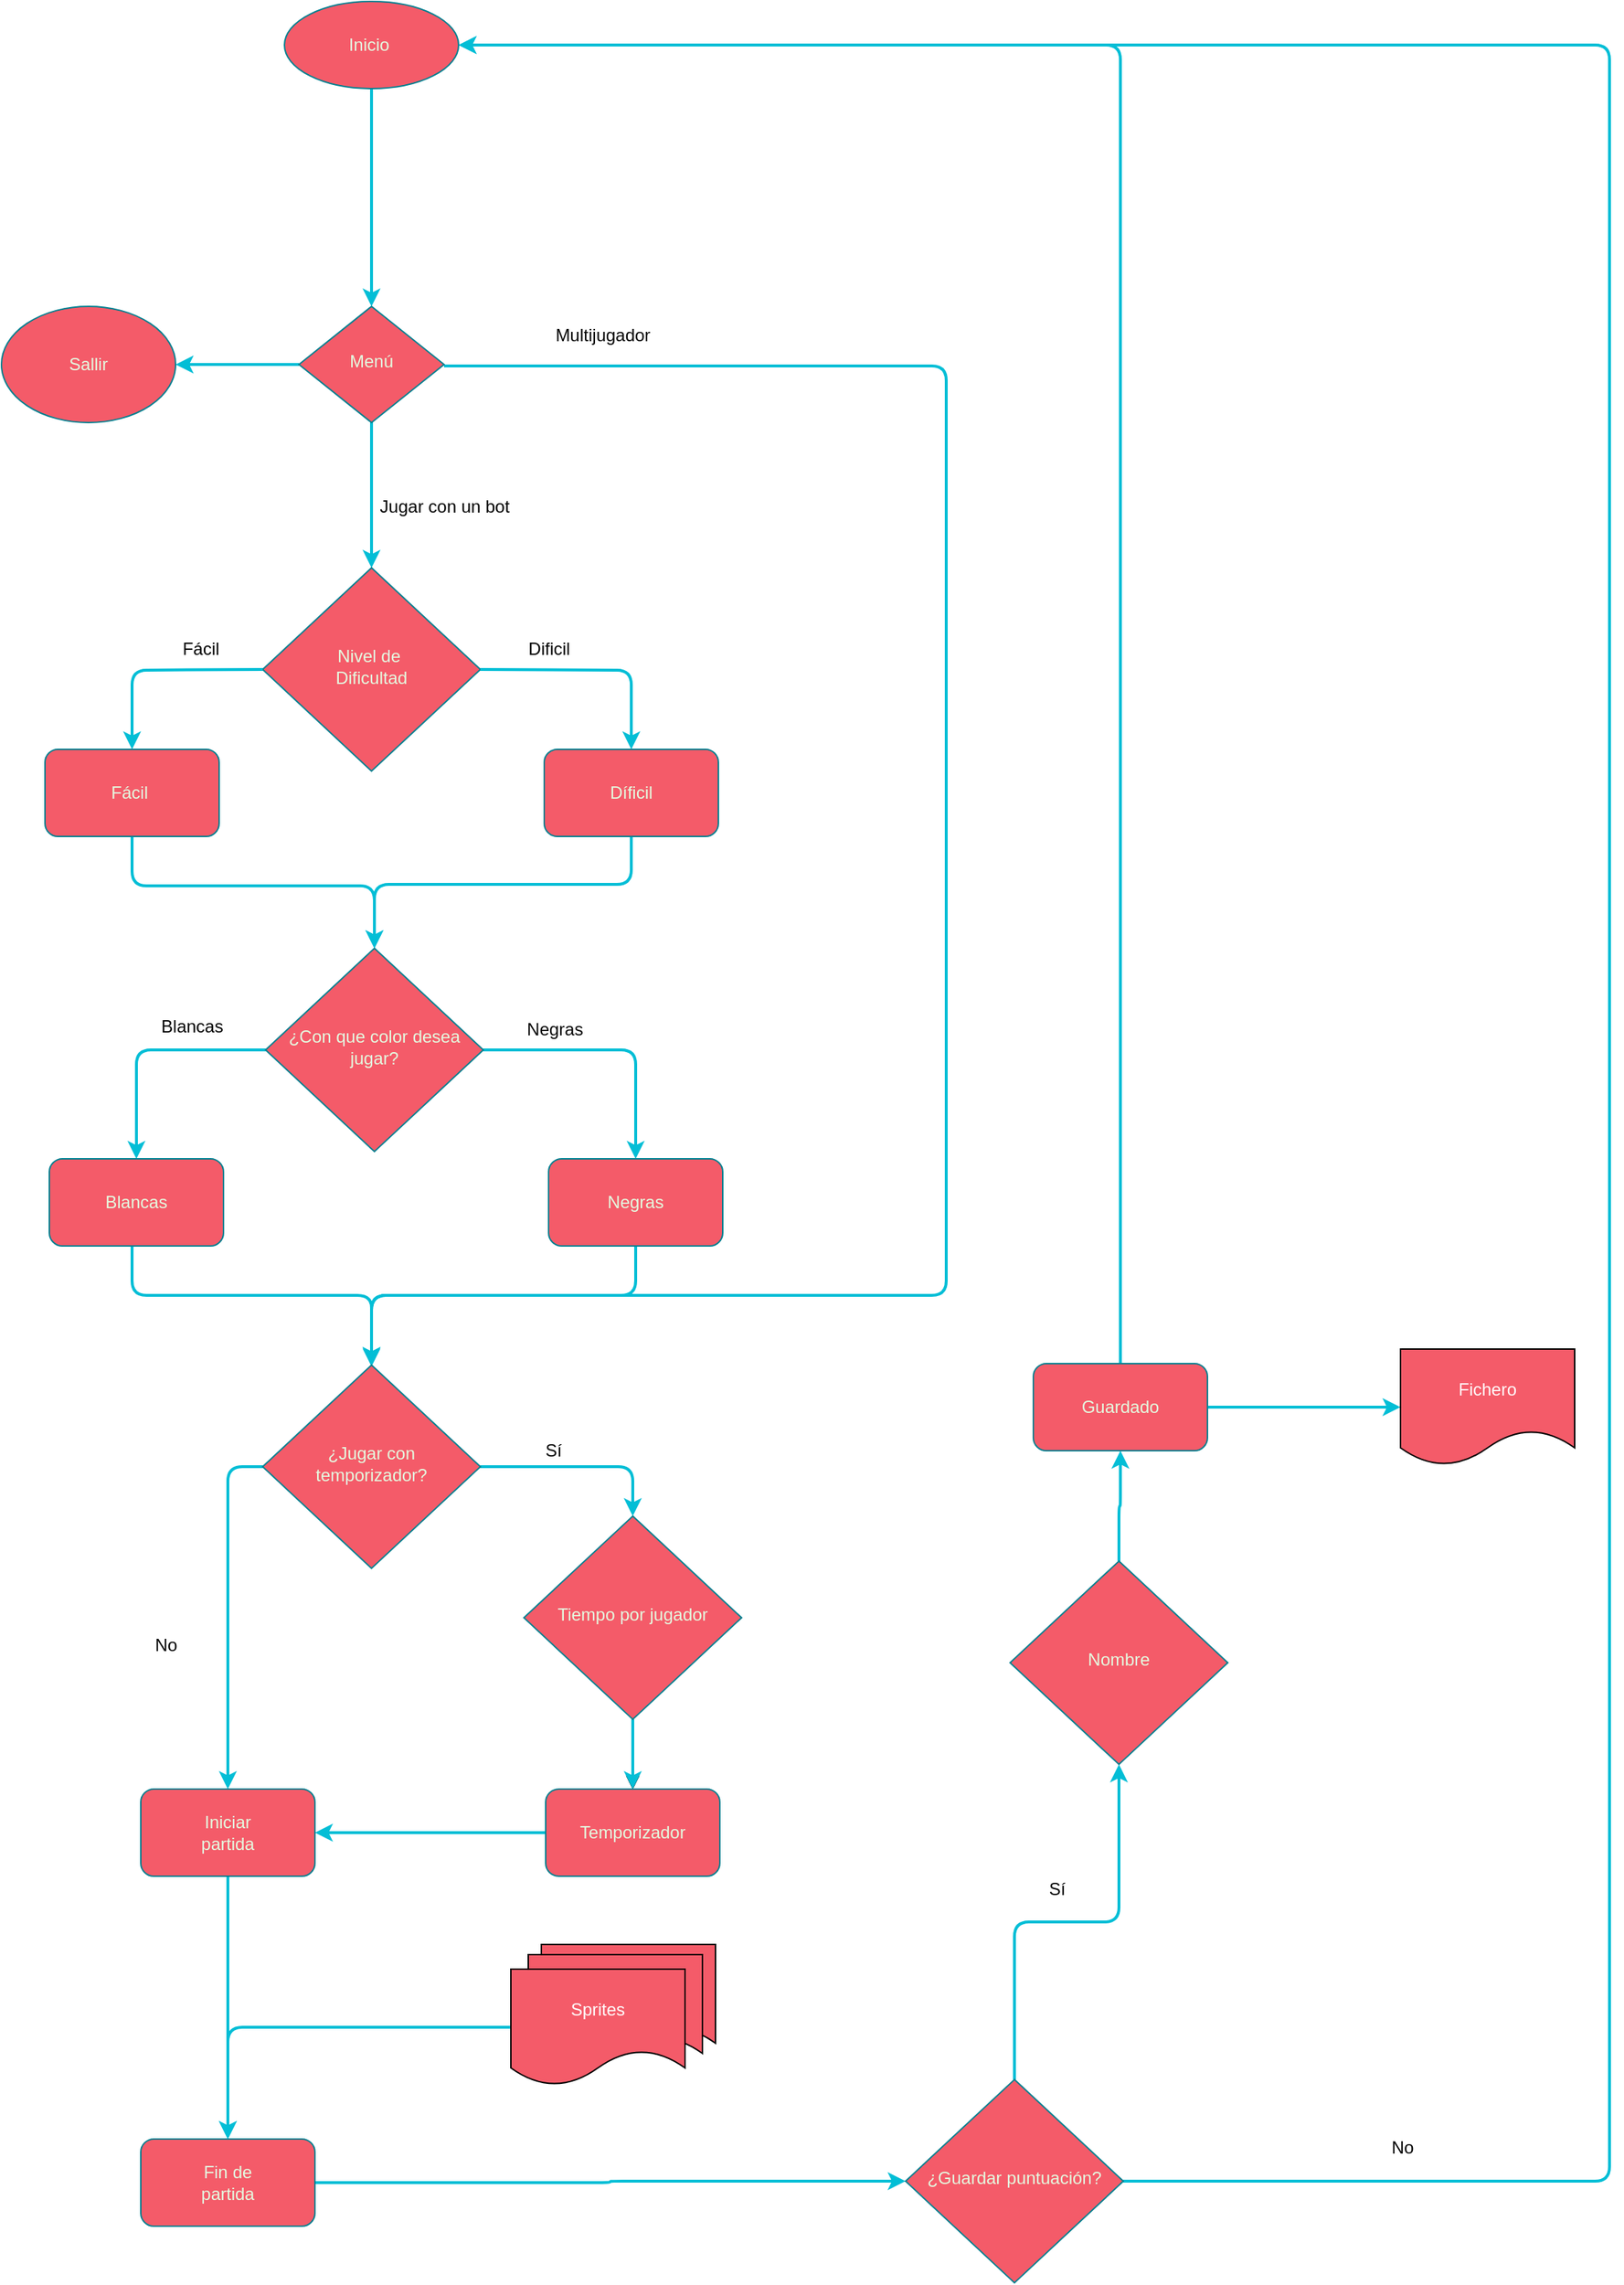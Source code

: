 <mxfile version="14.4.3" type="device"><diagram id="C5RBs43oDa-KdzZeNtuy" name="Page-1"><mxGraphModel dx="2858" dy="2343" grid="0" gridSize="10" guides="0" tooltips="1" connect="1" arrows="1" fold="1" page="1" pageScale="1" pageWidth="827" pageHeight="1169" background="#FFFFFF" math="0" shadow="0"><root><mxCell id="WIyWlLk6GJQsqaUBKTNV-0"/><mxCell id="WIyWlLk6GJQsqaUBKTNV-1" parent="WIyWlLk6GJQsqaUBKTNV-0"/><mxCell id="hkiw7veAq8KNeMComG7h-3" value="" style="edgeStyle=orthogonalEdgeStyle;curved=0;rounded=1;sketch=0;orthogonalLoop=1;jettySize=auto;html=1;fillColor=#F45B69;fontColor=#E4FDE1;strokeColor=#03BED6;strokeWidth=2;" parent="WIyWlLk6GJQsqaUBKTNV-1" source="WIyWlLk6GJQsqaUBKTNV-6" target="PjtqtaUttDEqBUAs6EI_-4" edge="1"><mxGeometry relative="1" as="geometry"/></mxCell><mxCell id="hkiw7veAq8KNeMComG7h-19" style="edgeStyle=orthogonalEdgeStyle;curved=0;rounded=1;sketch=0;orthogonalLoop=1;jettySize=auto;html=1;entryX=0.5;entryY=0;entryDx=0;entryDy=0;fillColor=#F45B69;fontColor=#E4FDE1;strokeColor=#03BED6;strokeWidth=2;" parent="WIyWlLk6GJQsqaUBKTNV-1" source="WIyWlLk6GJQsqaUBKTNV-6" target="hkiw7veAq8KNeMComG7h-18" edge="1"><mxGeometry relative="1" as="geometry"/></mxCell><mxCell id="VYEGNuyYzbRAuq1z3N6C-9" style="edgeStyle=orthogonalEdgeStyle;rounded=1;orthogonalLoop=1;jettySize=auto;html=1;entryX=0.5;entryY=0;entryDx=0;entryDy=0;strokeColor=#03BED6;strokeWidth=2;" parent="WIyWlLk6GJQsqaUBKTNV-1" edge="1"><mxGeometry relative="1" as="geometry"><Array as="points"><mxPoint x="611" y="191"/><mxPoint x="611" y="831"/><mxPoint x="215" y="831"/></Array><mxPoint x="265" y="191" as="sourcePoint"/><mxPoint x="215" y="880" as="targetPoint"/></mxGeometry></mxCell><mxCell id="WIyWlLk6GJQsqaUBKTNV-6" value="&lt;font style=&quot;vertical-align: inherit&quot;&gt;&lt;font style=&quot;vertical-align: inherit&quot;&gt;Menú&lt;/font&gt;&lt;/font&gt;" style="rhombus;whiteSpace=wrap;html=1;shadow=0;fontFamily=Helvetica;fontSize=12;align=center;strokeWidth=1;spacing=6;spacingTop=-4;fillColor=#F45B69;strokeColor=#028090;fontColor=#E4FDE1;" parent="WIyWlLk6GJQsqaUBKTNV-1" vertex="1"><mxGeometry x="165" y="150" width="100" height="80" as="geometry"/></mxCell><mxCell id="hkiw7veAq8KNeMComG7h-33" style="edgeStyle=orthogonalEdgeStyle;curved=0;rounded=1;sketch=0;orthogonalLoop=1;jettySize=auto;html=1;fillColor=#F45B69;fontColor=#E4FDE1;exitX=0.5;exitY=1;exitDx=0;exitDy=0;entryX=0.5;entryY=0;entryDx=0;entryDy=0;strokeColor=#03BED6;strokeWidth=2;" parent="WIyWlLk6GJQsqaUBKTNV-1" source="hkiw7veAq8KNeMComG7h-23" target="WIyWlLk6GJQsqaUBKTNV-10" edge="1"><mxGeometry relative="1" as="geometry"><Array as="points"><mxPoint x="50" y="549"/><mxPoint x="217" y="549"/></Array></mxGeometry></mxCell><mxCell id="VYEGNuyYzbRAuq1z3N6C-0" style="edgeStyle=orthogonalEdgeStyle;rounded=1;orthogonalLoop=1;jettySize=auto;html=1;entryX=0.5;entryY=0;entryDx=0;entryDy=0;strokeColor=#03BED6;strokeWidth=2;" parent="WIyWlLk6GJQsqaUBKTNV-1" source="WIyWlLk6GJQsqaUBKTNV-10" target="PjtqtaUttDEqBUAs6EI_-21" edge="1"><mxGeometry relative="1" as="geometry"/></mxCell><mxCell id="VYEGNuyYzbRAuq1z3N6C-1" style="rounded=1;orthogonalLoop=1;jettySize=auto;html=1;strokeColor=#03BED6;strokeWidth=2;edgeStyle=orthogonalEdgeStyle;" parent="WIyWlLk6GJQsqaUBKTNV-1" source="WIyWlLk6GJQsqaUBKTNV-10" target="PjtqtaUttDEqBUAs6EI_-20" edge="1"><mxGeometry relative="1" as="geometry"/></mxCell><mxCell id="WIyWlLk6GJQsqaUBKTNV-10" value="¿Con que color desea jugar?" style="rhombus;whiteSpace=wrap;html=1;shadow=0;fontFamily=Helvetica;fontSize=12;align=center;strokeWidth=1;spacing=6;spacingTop=-4;fillColor=#F45B69;strokeColor=#028090;fontColor=#E4FDE1;" parent="WIyWlLk6GJQsqaUBKTNV-1" vertex="1"><mxGeometry x="142" y="592" width="150" height="140" as="geometry"/></mxCell><mxCell id="hkiw7veAq8KNeMComG7h-2" style="edgeStyle=orthogonalEdgeStyle;curved=0;rounded=1;sketch=0;orthogonalLoop=1;jettySize=auto;html=1;entryX=0.5;entryY=0;entryDx=0;entryDy=0;fillColor=#F45B69;fontColor=#E4FDE1;strokeColor=#03BED6;strokeWidth=2;" parent="WIyWlLk6GJQsqaUBKTNV-1" source="PjtqtaUttDEqBUAs6EI_-0" target="WIyWlLk6GJQsqaUBKTNV-6" edge="1"><mxGeometry relative="1" as="geometry"/></mxCell><mxCell id="PjtqtaUttDEqBUAs6EI_-0" value="&lt;font style=&quot;vertical-align: inherit&quot;&gt;&lt;font style=&quot;vertical-align: inherit&quot;&gt;Inicio&amp;nbsp;&lt;/font&gt;&lt;/font&gt;" style="ellipse;whiteSpace=wrap;html=1;fillColor=#F45B69;strokeColor=#028090;fontColor=#E4FDE1;" parent="WIyWlLk6GJQsqaUBKTNV-1" vertex="1"><mxGeometry x="155" y="-60" width="120" height="60" as="geometry"/></mxCell><mxCell id="PjtqtaUttDEqBUAs6EI_-4" value="&lt;font style=&quot;vertical-align: inherit&quot;&gt;&lt;font style=&quot;vertical-align: inherit&quot;&gt;Sallir&lt;/font&gt;&lt;/font&gt;" style="ellipse;whiteSpace=wrap;html=1;fillColor=#F45B69;strokeColor=#028090;fontColor=#E4FDE1;" parent="WIyWlLk6GJQsqaUBKTNV-1" vertex="1"><mxGeometry x="-40" y="150" width="120" height="80" as="geometry"/></mxCell><mxCell id="PjtqtaUttDEqBUAs6EI_-8" value="&lt;font style=&quot;vertical-align: inherit&quot;&gt;&lt;font style=&quot;vertical-align: inherit&quot;&gt;Jugar con un bot&lt;br&gt;&lt;br&gt;&lt;/font&gt;&lt;/font&gt;" style="text;html=1;align=center;verticalAlign=middle;resizable=0;points=[];autosize=1;" parent="WIyWlLk6GJQsqaUBKTNV-1" vertex="1"><mxGeometry x="210" y="280" width="110" height="30" as="geometry"/></mxCell><mxCell id="VYEGNuyYzbRAuq1z3N6C-8" style="edgeStyle=orthogonalEdgeStyle;rounded=1;orthogonalLoop=1;jettySize=auto;html=1;entryX=0.5;entryY=0;entryDx=0;entryDy=0;strokeWidth=2;strokeColor=#03BED6;" parent="WIyWlLk6GJQsqaUBKTNV-1" source="PjtqtaUttDEqBUAs6EI_-20" target="VYEGNuyYzbRAuq1z3N6C-5" edge="1"><mxGeometry relative="1" as="geometry"><Array as="points"><mxPoint x="50" y="831"/><mxPoint x="215" y="831"/><mxPoint x="215" y="848"/></Array></mxGeometry></mxCell><mxCell id="PjtqtaUttDEqBUAs6EI_-20" value="Blancas" style="rounded=1;whiteSpace=wrap;html=1;fillColor=#F45B69;strokeColor=#028090;fontColor=#E4FDE1;" parent="WIyWlLk6GJQsqaUBKTNV-1" vertex="1"><mxGeometry x="-7" y="737" width="120" height="60" as="geometry"/></mxCell><mxCell id="SEThv4Es356dvXG3KhOG-1" style="edgeStyle=orthogonalEdgeStyle;rounded=1;orthogonalLoop=1;jettySize=auto;html=1;entryX=0.5;entryY=0;entryDx=0;entryDy=0;strokeColor=#03BED6;strokeWidth=2;" edge="1" parent="WIyWlLk6GJQsqaUBKTNV-1" source="PjtqtaUttDEqBUAs6EI_-21" target="VYEGNuyYzbRAuq1z3N6C-5"><mxGeometry relative="1" as="geometry"><Array as="points"><mxPoint x="397" y="831"/><mxPoint x="215" y="831"/></Array></mxGeometry></mxCell><mxCell id="PjtqtaUttDEqBUAs6EI_-21" value="Negras" style="rounded=1;whiteSpace=wrap;html=1;fillColor=#F45B69;strokeColor=#028090;fontColor=#E4FDE1;" parent="WIyWlLk6GJQsqaUBKTNV-1" vertex="1"><mxGeometry x="337" y="737" width="120" height="60" as="geometry"/></mxCell><mxCell id="CFD53B_PfNY6ylu8qCZK-2" value="Multijugador" style="text;html=1;align=center;verticalAlign=middle;resizable=0;points=[];autosize=1;fontColor=#050505;" parent="WIyWlLk6GJQsqaUBKTNV-1" vertex="1"><mxGeometry x="334" y="160" width="80" height="20" as="geometry"/></mxCell><mxCell id="hkiw7veAq8KNeMComG7h-18" value="Nivel de&amp;nbsp;&lt;br&gt;Dificultad" style="rhombus;whiteSpace=wrap;html=1;shadow=0;fontFamily=Helvetica;fontSize=12;align=center;strokeWidth=1;spacing=6;spacingTop=-4;fillColor=#F45B69;strokeColor=#028090;fontColor=#E4FDE1;" parent="WIyWlLk6GJQsqaUBKTNV-1" vertex="1"><mxGeometry x="140" y="330" width="150" height="140" as="geometry"/></mxCell><mxCell id="hkiw7veAq8KNeMComG7h-22" style="edgeStyle=orthogonalEdgeStyle;curved=0;rounded=1;sketch=0;orthogonalLoop=1;jettySize=auto;html=1;entryX=0.5;entryY=0;entryDx=0;entryDy=0;fillColor=#F45B69;fontColor=#E4FDE1;strokeColor=#03BED6;strokeWidth=2;" parent="WIyWlLk6GJQsqaUBKTNV-1" target="hkiw7veAq8KNeMComG7h-23" edge="1"><mxGeometry relative="1" as="geometry"><mxPoint x="140" y="400" as="sourcePoint"/></mxGeometry></mxCell><mxCell id="hkiw7veAq8KNeMComG7h-23" value="Fácil&amp;nbsp;" style="rounded=1;whiteSpace=wrap;html=1;fillColor=#F45B69;strokeColor=#028090;fontColor=#E4FDE1;" parent="WIyWlLk6GJQsqaUBKTNV-1" vertex="1"><mxGeometry x="-10" y="455" width="120" height="60" as="geometry"/></mxCell><mxCell id="hkiw7veAq8KNeMComG7h-25" style="edgeStyle=orthogonalEdgeStyle;curved=0;rounded=1;sketch=0;orthogonalLoop=1;jettySize=auto;html=1;entryX=0.5;entryY=0;entryDx=0;entryDy=0;fillColor=#F45B69;fontColor=#E4FDE1;strokeColor=#03BED6;strokeWidth=2;" parent="WIyWlLk6GJQsqaUBKTNV-1" target="hkiw7veAq8KNeMComG7h-26" edge="1"><mxGeometry relative="1" as="geometry"><mxPoint x="290" y="400" as="sourcePoint"/></mxGeometry></mxCell><mxCell id="hkiw7veAq8KNeMComG7h-34" style="edgeStyle=orthogonalEdgeStyle;curved=0;rounded=1;sketch=0;orthogonalLoop=1;jettySize=auto;html=1;entryX=0.5;entryY=0;entryDx=0;entryDy=0;fillColor=#F45B69;fontColor=#E4FDE1;strokeColor=#03BED6;strokeWidth=2;" parent="WIyWlLk6GJQsqaUBKTNV-1" source="hkiw7veAq8KNeMComG7h-26" target="WIyWlLk6GJQsqaUBKTNV-10" edge="1"><mxGeometry relative="1" as="geometry"><Array as="points"><mxPoint x="394" y="548"/><mxPoint x="217" y="548"/></Array></mxGeometry></mxCell><mxCell id="hkiw7veAq8KNeMComG7h-26" value="Díficil" style="rounded=1;whiteSpace=wrap;html=1;fillColor=#F45B69;strokeColor=#028090;fontColor=#E4FDE1;" parent="WIyWlLk6GJQsqaUBKTNV-1" vertex="1"><mxGeometry x="334" y="455" width="120" height="60" as="geometry"/></mxCell><mxCell id="ivZydUrLEVj5-kolrx4q-11" style="edgeStyle=orthogonalEdgeStyle;rounded=1;orthogonalLoop=1;jettySize=auto;html=1;strokeColor=#03BED6;strokeWidth=2;exitX=0;exitY=0.5;exitDx=0;exitDy=0;" parent="WIyWlLk6GJQsqaUBKTNV-1" source="VYEGNuyYzbRAuq1z3N6C-5" target="ivZydUrLEVj5-kolrx4q-9" edge="1"><mxGeometry relative="1" as="geometry"/></mxCell><mxCell id="SEThv4Es356dvXG3KhOG-2" style="edgeStyle=orthogonalEdgeStyle;rounded=1;orthogonalLoop=1;jettySize=auto;html=1;entryX=0.5;entryY=0;entryDx=0;entryDy=0;strokeColor=#03BED6;strokeWidth=2;" edge="1" parent="WIyWlLk6GJQsqaUBKTNV-1" source="VYEGNuyYzbRAuq1z3N6C-5" target="VYEGNuyYzbRAuq1z3N6C-22"><mxGeometry relative="1" as="geometry"/></mxCell><mxCell id="VYEGNuyYzbRAuq1z3N6C-5" value="¿Jugar con temporizador?" style="rhombus;whiteSpace=wrap;html=1;shadow=0;fontFamily=Helvetica;fontSize=12;align=center;strokeWidth=1;spacing=6;spacingTop=-4;fillColor=#F45B69;strokeColor=#028090;fontColor=#E4FDE1;" parent="WIyWlLk6GJQsqaUBKTNV-1" vertex="1"><mxGeometry x="140" y="879" width="150" height="140" as="geometry"/></mxCell><mxCell id="VYEGNuyYzbRAuq1z3N6C-14" value="&lt;font style=&quot;vertical-align: inherit&quot;&gt;&lt;font style=&quot;vertical-align: inherit&quot;&gt;Dificil&lt;br&gt;&lt;/font&gt;&lt;/font&gt;" style="text;html=1;align=center;verticalAlign=middle;resizable=0;points=[];autosize=1;" parent="WIyWlLk6GJQsqaUBKTNV-1" vertex="1"><mxGeometry x="317" y="377" width="39" height="18" as="geometry"/></mxCell><mxCell id="VYEGNuyYzbRAuq1z3N6C-15" value="&lt;font style=&quot;vertical-align: inherit&quot;&gt;&lt;font style=&quot;vertical-align: inherit&quot;&gt;Fácil&lt;br&gt;&lt;/font&gt;&lt;/font&gt;" style="text;html=1;align=center;verticalAlign=middle;resizable=0;points=[];autosize=1;" parent="WIyWlLk6GJQsqaUBKTNV-1" vertex="1"><mxGeometry x="79" y="377" width="35" height="18" as="geometry"/></mxCell><mxCell id="VYEGNuyYzbRAuq1z3N6C-17" value="&lt;font style=&quot;vertical-align: inherit&quot;&gt;&lt;font style=&quot;vertical-align: inherit&quot;&gt;Negras&lt;br&gt;&lt;/font&gt;&lt;/font&gt;" style="text;html=1;align=center;verticalAlign=middle;resizable=0;points=[];autosize=1;fontColor=#050505;" parent="WIyWlLk6GJQsqaUBKTNV-1" vertex="1"><mxGeometry x="316" y="639" width="49" height="18" as="geometry"/></mxCell><mxCell id="VYEGNuyYzbRAuq1z3N6C-18" value="&lt;font style=&quot;vertical-align: inherit&quot;&gt;&lt;font style=&quot;vertical-align: inherit&quot;&gt;Blancas&lt;br&gt;&lt;/font&gt;&lt;/font&gt;" style="text;html=1;align=center;verticalAlign=middle;resizable=0;points=[];autosize=1;" parent="WIyWlLk6GJQsqaUBKTNV-1" vertex="1"><mxGeometry x="64" y="637" width="53" height="18" as="geometry"/></mxCell><mxCell id="VYEGNuyYzbRAuq1z3N6C-19" value="&lt;font style=&quot;vertical-align: inherit&quot;&gt;&lt;font style=&quot;vertical-align: inherit&quot;&gt;No&lt;br&gt;&lt;/font&gt;&lt;/font&gt;" style="text;html=1;align=center;verticalAlign=middle;resizable=0;points=[];autosize=1;fontColor=#050505;" parent="WIyWlLk6GJQsqaUBKTNV-1" vertex="1"><mxGeometry x="60" y="1063" width="25" height="18" as="geometry"/></mxCell><mxCell id="VYEGNuyYzbRAuq1z3N6C-20" value="&lt;font style=&quot;vertical-align: inherit&quot;&gt;&lt;font style=&quot;vertical-align: inherit&quot;&gt;Sí&lt;br&gt;&lt;/font&gt;&lt;/font&gt;" style="text;html=1;align=center;verticalAlign=middle;resizable=0;points=[];autosize=1;fontColor=#050505;" parent="WIyWlLk6GJQsqaUBKTNV-1" vertex="1"><mxGeometry x="329" y="929" width="21" height="18" as="geometry"/></mxCell><mxCell id="ivZydUrLEVj5-kolrx4q-4" value="" style="edgeStyle=orthogonalEdgeStyle;rounded=0;orthogonalLoop=1;jettySize=auto;html=1;" parent="WIyWlLk6GJQsqaUBKTNV-1" source="VYEGNuyYzbRAuq1z3N6C-22" target="ivZydUrLEVj5-kolrx4q-2" edge="1"><mxGeometry relative="1" as="geometry"/></mxCell><mxCell id="ivZydUrLEVj5-kolrx4q-5" style="edgeStyle=orthogonalEdgeStyle;rounded=0;orthogonalLoop=1;jettySize=auto;html=1;entryX=0.5;entryY=0;entryDx=0;entryDy=0;" parent="WIyWlLk6GJQsqaUBKTNV-1" source="VYEGNuyYzbRAuq1z3N6C-22" target="ivZydUrLEVj5-kolrx4q-2" edge="1"><mxGeometry relative="1" as="geometry"/></mxCell><mxCell id="ivZydUrLEVj5-kolrx4q-6" style="edgeStyle=orthogonalEdgeStyle;rounded=0;orthogonalLoop=1;jettySize=auto;html=1;entryX=0.5;entryY=0;entryDx=0;entryDy=0;" parent="WIyWlLk6GJQsqaUBKTNV-1" source="VYEGNuyYzbRAuq1z3N6C-22" target="ivZydUrLEVj5-kolrx4q-2" edge="1"><mxGeometry relative="1" as="geometry"/></mxCell><mxCell id="ivZydUrLEVj5-kolrx4q-8" style="edgeStyle=orthogonalEdgeStyle;rounded=1;orthogonalLoop=1;jettySize=auto;html=1;strokeColor=#03BED6;strokeWidth=2;" parent="WIyWlLk6GJQsqaUBKTNV-1" source="VYEGNuyYzbRAuq1z3N6C-22" target="ivZydUrLEVj5-kolrx4q-2" edge="1"><mxGeometry relative="1" as="geometry"/></mxCell><mxCell id="VYEGNuyYzbRAuq1z3N6C-22" value="Tiempo por jugador" style="rhombus;whiteSpace=wrap;html=1;shadow=0;fontFamily=Helvetica;fontSize=12;align=center;strokeWidth=1;spacing=6;spacingTop=-4;fillColor=#F45B69;strokeColor=#028090;fontColor=#E4FDE1;" parent="WIyWlLk6GJQsqaUBKTNV-1" vertex="1"><mxGeometry x="320" y="983" width="150" height="140" as="geometry"/></mxCell><mxCell id="ivZydUrLEVj5-kolrx4q-10" style="edgeStyle=orthogonalEdgeStyle;rounded=1;orthogonalLoop=1;jettySize=auto;html=1;entryX=1;entryY=0.5;entryDx=0;entryDy=0;strokeColor=#03BED6;strokeWidth=2;" parent="WIyWlLk6GJQsqaUBKTNV-1" source="ivZydUrLEVj5-kolrx4q-2" target="ivZydUrLEVj5-kolrx4q-9" edge="1"><mxGeometry relative="1" as="geometry"/></mxCell><mxCell id="ivZydUrLEVj5-kolrx4q-2" value="Temporizador" style="rounded=1;whiteSpace=wrap;html=1;fillColor=#F45B69;strokeColor=#028090;fontColor=#E4FDE1;" parent="WIyWlLk6GJQsqaUBKTNV-1" vertex="1"><mxGeometry x="335" y="1171" width="120" height="60" as="geometry"/></mxCell><mxCell id="ivZydUrLEVj5-kolrx4q-15" style="edgeStyle=orthogonalEdgeStyle;rounded=1;orthogonalLoop=1;jettySize=auto;html=1;strokeColor=#03BED6;strokeWidth=2;" parent="WIyWlLk6GJQsqaUBKTNV-1" source="ivZydUrLEVj5-kolrx4q-9" target="ivZydUrLEVj5-kolrx4q-14" edge="1"><mxGeometry relative="1" as="geometry"/></mxCell><mxCell id="ivZydUrLEVj5-kolrx4q-9" value="Iniciar&lt;br&gt;partida" style="rounded=1;whiteSpace=wrap;html=1;fillColor=#F45B69;strokeColor=#028090;fontColor=#E4FDE1;" parent="WIyWlLk6GJQsqaUBKTNV-1" vertex="1"><mxGeometry x="56" y="1171" width="120" height="60" as="geometry"/></mxCell><mxCell id="ivZydUrLEVj5-kolrx4q-18" style="edgeStyle=orthogonalEdgeStyle;rounded=1;orthogonalLoop=1;jettySize=auto;html=1;strokeColor=#03BED6;strokeWidth=2;" parent="WIyWlLk6GJQsqaUBKTNV-1" source="ivZydUrLEVj5-kolrx4q-14" target="ivZydUrLEVj5-kolrx4q-17" edge="1"><mxGeometry relative="1" as="geometry"/></mxCell><mxCell id="ivZydUrLEVj5-kolrx4q-14" value="Fin de&lt;br&gt;partida" style="rounded=1;whiteSpace=wrap;html=1;fillColor=#F45B69;strokeColor=#028090;fontColor=#E4FDE1;" parent="WIyWlLk6GJQsqaUBKTNV-1" vertex="1"><mxGeometry x="56" y="1412" width="120" height="60" as="geometry"/></mxCell><mxCell id="ivZydUrLEVj5-kolrx4q-24" style="edgeStyle=orthogonalEdgeStyle;rounded=1;orthogonalLoop=1;jettySize=auto;html=1;strokeColor=#03BED6;strokeWidth=2;" parent="WIyWlLk6GJQsqaUBKTNV-1" source="ivZydUrLEVj5-kolrx4q-17" target="ivZydUrLEVj5-kolrx4q-23" edge="1"><mxGeometry relative="1" as="geometry"/></mxCell><mxCell id="ivZydUrLEVj5-kolrx4q-38" style="edgeStyle=orthogonalEdgeStyle;rounded=1;orthogonalLoop=1;jettySize=auto;html=1;strokeColor=#03BED6;strokeWidth=2;fontColor=#FFFFFF;entryX=1;entryY=0.5;entryDx=0;entryDy=0;" parent="WIyWlLk6GJQsqaUBKTNV-1" source="ivZydUrLEVj5-kolrx4q-17" target="PjtqtaUttDEqBUAs6EI_-0" edge="1"><mxGeometry relative="1" as="geometry"><mxPoint x="-112.857" y="-35.286" as="targetPoint"/><Array as="points"><mxPoint x="1068" y="1441"/><mxPoint x="1068" y="-30"/></Array></mxGeometry></mxCell><mxCell id="ivZydUrLEVj5-kolrx4q-17" value="¿Guardar puntuación?" style="rhombus;whiteSpace=wrap;html=1;shadow=0;fontFamily=Helvetica;fontSize=12;align=center;strokeWidth=1;spacing=6;spacingTop=-4;fillColor=#F45B69;strokeColor=#028090;fontColor=#E4FDE1;" parent="WIyWlLk6GJQsqaUBKTNV-1" vertex="1"><mxGeometry x="583" y="1371" width="150" height="140" as="geometry"/></mxCell><mxCell id="ivZydUrLEVj5-kolrx4q-27" style="edgeStyle=orthogonalEdgeStyle;rounded=1;orthogonalLoop=1;jettySize=auto;html=1;strokeColor=#03BED6;strokeWidth=2;" parent="WIyWlLk6GJQsqaUBKTNV-1" source="ivZydUrLEVj5-kolrx4q-23" target="ivZydUrLEVj5-kolrx4q-26" edge="1"><mxGeometry relative="1" as="geometry"/></mxCell><mxCell id="ivZydUrLEVj5-kolrx4q-23" value="Nombre" style="rhombus;whiteSpace=wrap;html=1;shadow=0;fontFamily=Helvetica;fontSize=12;align=center;strokeWidth=1;spacing=6;spacingTop=-4;fillColor=#F45B69;strokeColor=#028090;fontColor=#E4FDE1;" parent="WIyWlLk6GJQsqaUBKTNV-1" vertex="1"><mxGeometry x="655" y="1014" width="150" height="140" as="geometry"/></mxCell><mxCell id="ivZydUrLEVj5-kolrx4q-32" style="edgeStyle=orthogonalEdgeStyle;rounded=1;orthogonalLoop=1;jettySize=auto;html=1;entryX=0;entryY=0.5;entryDx=0;entryDy=0;strokeColor=#03BED6;strokeWidth=2;" parent="WIyWlLk6GJQsqaUBKTNV-1" source="ivZydUrLEVj5-kolrx4q-26" target="ivZydUrLEVj5-kolrx4q-31" edge="1"><mxGeometry relative="1" as="geometry"/></mxCell><mxCell id="SEThv4Es356dvXG3KhOG-4" style="edgeStyle=orthogonalEdgeStyle;rounded=1;orthogonalLoop=1;jettySize=auto;html=1;entryX=1;entryY=0.5;entryDx=0;entryDy=0;strokeColor=#03BED6;strokeWidth=2;" edge="1" parent="WIyWlLk6GJQsqaUBKTNV-1" source="ivZydUrLEVj5-kolrx4q-26" target="PjtqtaUttDEqBUAs6EI_-0"><mxGeometry relative="1" as="geometry"><Array as="points"><mxPoint x="731" y="-30"/></Array></mxGeometry></mxCell><mxCell id="ivZydUrLEVj5-kolrx4q-26" value="Guardado" style="rounded=1;whiteSpace=wrap;html=1;fillColor=#F45B69;strokeColor=#028090;fontColor=#E4FDE1;" parent="WIyWlLk6GJQsqaUBKTNV-1" vertex="1"><mxGeometry x="671" y="878" width="120" height="60" as="geometry"/></mxCell><mxCell id="ivZydUrLEVj5-kolrx4q-28" value="&lt;font style=&quot;vertical-align: inherit&quot;&gt;&lt;font style=&quot;vertical-align: inherit&quot;&gt;Sí&lt;br&gt;&lt;/font&gt;&lt;/font&gt;" style="text;html=1;align=center;verticalAlign=middle;resizable=0;points=[];autosize=1;" parent="WIyWlLk6GJQsqaUBKTNV-1" vertex="1"><mxGeometry x="676" y="1231" width="21" height="18" as="geometry"/></mxCell><mxCell id="ivZydUrLEVj5-kolrx4q-29" value="&lt;font style=&quot;vertical-align: inherit&quot;&gt;&lt;font style=&quot;vertical-align: inherit&quot;&gt;No&lt;br&gt;&lt;/font&gt;&lt;/font&gt;" style="text;html=1;align=center;verticalAlign=middle;resizable=0;points=[];autosize=1;" parent="WIyWlLk6GJQsqaUBKTNV-1" vertex="1"><mxGeometry x="912" y="1409" width="25" height="18" as="geometry"/></mxCell><mxCell id="ivZydUrLEVj5-kolrx4q-31" value="&lt;font color=&quot;#ffffff&quot;&gt;Fichero&lt;/font&gt;" style="shape=document;whiteSpace=wrap;html=1;boundedLbl=1;fillColor=#F45B69;" parent="WIyWlLk6GJQsqaUBKTNV-1" vertex="1"><mxGeometry x="924" y="868" width="120" height="80" as="geometry"/></mxCell><mxCell id="ivZydUrLEVj5-kolrx4q-33" value="" style="shape=document;whiteSpace=wrap;html=1;boundedLbl=1;fillColor=#F45B69;" parent="WIyWlLk6GJQsqaUBKTNV-1" vertex="1"><mxGeometry x="332" y="1278" width="120" height="80" as="geometry"/></mxCell><mxCell id="ivZydUrLEVj5-kolrx4q-34" value="" style="shape=document;whiteSpace=wrap;html=1;boundedLbl=1;fillColor=#F45B69;" parent="WIyWlLk6GJQsqaUBKTNV-1" vertex="1"><mxGeometry x="323" y="1285" width="120" height="80" as="geometry"/></mxCell><mxCell id="ivZydUrLEVj5-kolrx4q-37" style="edgeStyle=orthogonalEdgeStyle;rounded=1;orthogonalLoop=1;jettySize=auto;html=1;entryX=0.5;entryY=0;entryDx=0;entryDy=0;strokeColor=#03BED6;strokeWidth=2;fontColor=#FFFFFF;" parent="WIyWlLk6GJQsqaUBKTNV-1" source="ivZydUrLEVj5-kolrx4q-35" target="ivZydUrLEVj5-kolrx4q-14" edge="1"><mxGeometry relative="1" as="geometry"/></mxCell><mxCell id="ivZydUrLEVj5-kolrx4q-35" value="Sprites" style="shape=document;whiteSpace=wrap;html=1;boundedLbl=1;fillColor=#F45B69;fontColor=#FFFFFF;" parent="WIyWlLk6GJQsqaUBKTNV-1" vertex="1"><mxGeometry x="311" y="1295" width="120" height="80" as="geometry"/></mxCell></root></mxGraphModel></diagram></mxfile>